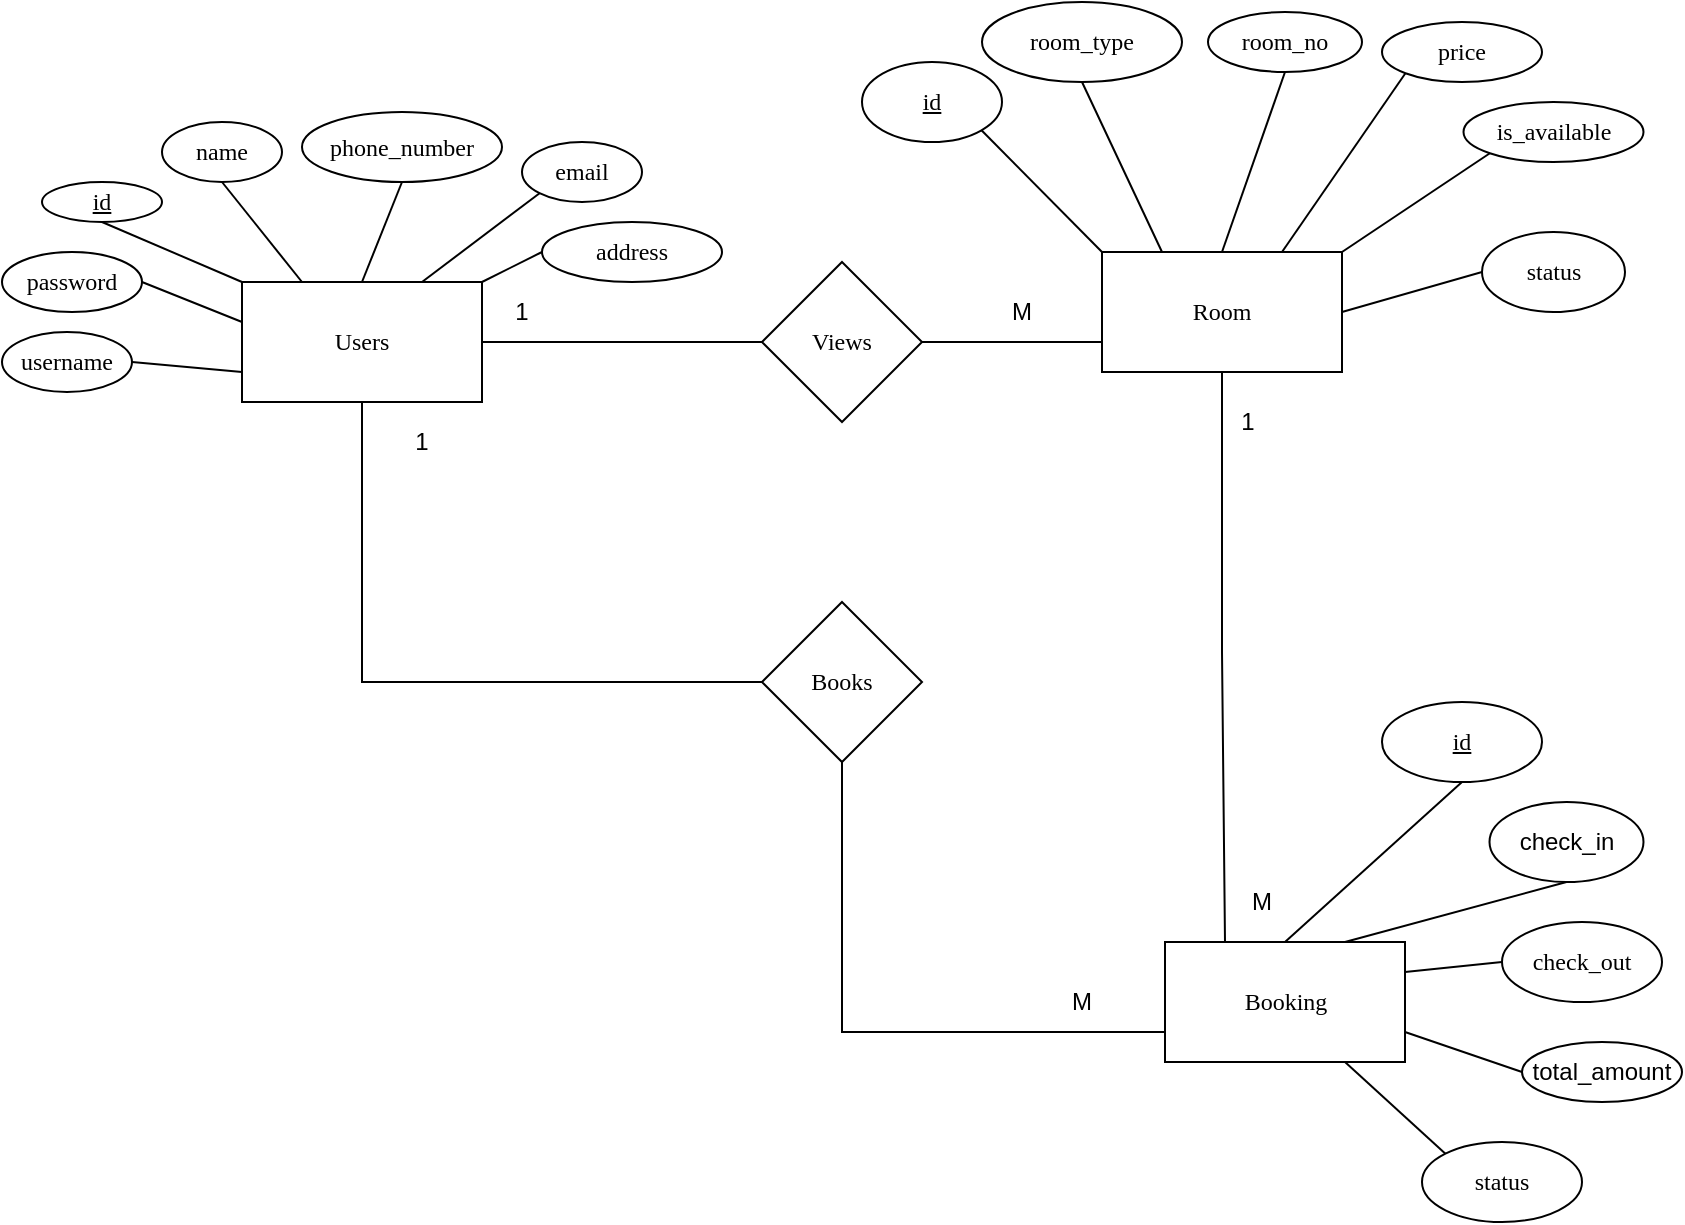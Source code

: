 <mxfile version="24.7.16" pages="2">
  <diagram id="R2lEEEUBdFMjLlhIrx00" name="Page-1">
    <mxGraphModel dx="910" dy="408" grid="1" gridSize="10" guides="1" tooltips="1" connect="1" arrows="1" fold="1" page="1" pageScale="1" pageWidth="850" pageHeight="1100" math="0" shadow="0" extFonts="Permanent Marker^https://fonts.googleapis.com/css?family=Permanent+Marker">
      <root>
        <mxCell id="0" />
        <mxCell id="1" parent="0" />
        <mxCell id="fLYHL4tcDxd5EElu4zDd-1" value="&lt;font face=&quot;Times New Roman&quot;&gt;Users&lt;/font&gt;" style="rounded=0;whiteSpace=wrap;html=1;" parent="1" vertex="1">
          <mxGeometry x="140" y="180" width="120" height="60" as="geometry" />
        </mxCell>
        <mxCell id="fLYHL4tcDxd5EElu4zDd-2" value="&lt;font face=&quot;Times New Roman&quot;&gt;Room&lt;/font&gt;" style="rounded=0;whiteSpace=wrap;html=1;" parent="1" vertex="1">
          <mxGeometry x="570" y="165" width="120" height="60" as="geometry" />
        </mxCell>
        <mxCell id="fLYHL4tcDxd5EElu4zDd-4" value="&lt;font face=&quot;Times New Roman&quot;&gt;Booking&lt;/font&gt;" style="rounded=0;whiteSpace=wrap;html=1;" parent="1" vertex="1">
          <mxGeometry x="601.5" y="510" width="120" height="60" as="geometry" />
        </mxCell>
        <mxCell id="fLYHL4tcDxd5EElu4zDd-5" value="&lt;font face=&quot;Times New Roman&quot;&gt;name&lt;/font&gt;" style="ellipse;whiteSpace=wrap;html=1;" parent="1" vertex="1">
          <mxGeometry x="100" y="100" width="60" height="30" as="geometry" />
        </mxCell>
        <mxCell id="fLYHL4tcDxd5EElu4zDd-6" value="&lt;font face=&quot;Times New Roman&quot;&gt;address&lt;/font&gt;" style="ellipse;whiteSpace=wrap;html=1;" parent="1" vertex="1">
          <mxGeometry x="290" y="150" width="90" height="30" as="geometry" />
        </mxCell>
        <mxCell id="fLYHL4tcDxd5EElu4zDd-7" value="&lt;font face=&quot;Times New Roman&quot;&gt;email&lt;/font&gt;" style="ellipse;whiteSpace=wrap;html=1;" parent="1" vertex="1">
          <mxGeometry x="280" y="110" width="60" height="30" as="geometry" />
        </mxCell>
        <mxCell id="fLYHL4tcDxd5EElu4zDd-9" value="&lt;font face=&quot;Times New Roman&quot;&gt;username&lt;/font&gt;" style="ellipse;whiteSpace=wrap;html=1;" parent="1" vertex="1">
          <mxGeometry x="20" y="205" width="65" height="30" as="geometry" />
        </mxCell>
        <mxCell id="fLYHL4tcDxd5EElu4zDd-10" value="&lt;font face=&quot;Times New Roman&quot;&gt;password&lt;/font&gt;" style="ellipse;whiteSpace=wrap;html=1;" parent="1" vertex="1">
          <mxGeometry x="20" y="165" width="70" height="30" as="geometry" />
        </mxCell>
        <mxCell id="fLYHL4tcDxd5EElu4zDd-11" value="&lt;u&gt;&lt;font face=&quot;Times New Roman&quot;&gt;id&lt;/font&gt;&lt;/u&gt;" style="ellipse;whiteSpace=wrap;html=1;" parent="1" vertex="1">
          <mxGeometry x="40" y="130" width="60" height="20" as="geometry" />
        </mxCell>
        <mxCell id="fLYHL4tcDxd5EElu4zDd-16" value="&lt;font face=&quot;Times New Roman&quot;&gt;&lt;u&gt;id&lt;/u&gt;&lt;/font&gt;" style="ellipse;whiteSpace=wrap;html=1;" parent="1" vertex="1">
          <mxGeometry x="710" y="390" width="80" height="40" as="geometry" />
        </mxCell>
        <mxCell id="fLYHL4tcDxd5EElu4zDd-17" value="check_in" style="ellipse;whiteSpace=wrap;html=1;" parent="1" vertex="1">
          <mxGeometry x="763.75" y="440" width="77" height="40" as="geometry" />
        </mxCell>
        <mxCell id="fLYHL4tcDxd5EElu4zDd-18" value="&lt;font face=&quot;Times New Roman&quot;&gt;check_out&lt;/font&gt;" style="ellipse;whiteSpace=wrap;html=1;" parent="1" vertex="1">
          <mxGeometry x="770" y="500" width="80" height="40" as="geometry" />
        </mxCell>
        <mxCell id="fLYHL4tcDxd5EElu4zDd-19" value="&lt;font face=&quot;Times New Roman&quot;&gt;&lt;u&gt;id&lt;/u&gt;&lt;/font&gt;" style="ellipse;whiteSpace=wrap;html=1;" parent="1" vertex="1">
          <mxGeometry x="450" y="70" width="70" height="40" as="geometry" />
        </mxCell>
        <mxCell id="fLYHL4tcDxd5EElu4zDd-20" value="&lt;font face=&quot;Times New Roman&quot;&gt;price&lt;/font&gt;" style="ellipse;whiteSpace=wrap;html=1;" parent="1" vertex="1">
          <mxGeometry x="710" y="50" width="80" height="30" as="geometry" />
        </mxCell>
        <mxCell id="fLYHL4tcDxd5EElu4zDd-21" value="&lt;font face=&quot;Times New Roman&quot;&gt;room_no&lt;/font&gt;" style="ellipse;whiteSpace=wrap;html=1;" parent="1" vertex="1">
          <mxGeometry x="623" y="45" width="77" height="30" as="geometry" />
        </mxCell>
        <mxCell id="fLYHL4tcDxd5EElu4zDd-22" value="&lt;font face=&quot;Times New Roman&quot;&gt;room_type&lt;/font&gt;" style="ellipse;whiteSpace=wrap;html=1;" parent="1" vertex="1">
          <mxGeometry x="510" y="40" width="100" height="40" as="geometry" />
        </mxCell>
        <mxCell id="fLYHL4tcDxd5EElu4zDd-23" value="&lt;font face=&quot;Times New Roman&quot;&gt;is_available&lt;/font&gt;" style="ellipse;whiteSpace=wrap;html=1;" parent="1" vertex="1">
          <mxGeometry x="750.75" y="90" width="90" height="30" as="geometry" />
        </mxCell>
        <mxCell id="fLYHL4tcDxd5EElu4zDd-56" value="&lt;font face=&quot;Times New Roman&quot;&gt;Books&lt;/font&gt;" style="rhombus;whiteSpace=wrap;html=1;" parent="1" vertex="1">
          <mxGeometry x="400" y="340" width="80" height="80" as="geometry" />
        </mxCell>
        <mxCell id="fLYHL4tcDxd5EElu4zDd-62" value="&lt;font face=&quot;Times New Roman&quot;&gt;Views&lt;/font&gt;" style="rhombus;whiteSpace=wrap;html=1;" parent="1" vertex="1">
          <mxGeometry x="400" y="170" width="80" height="80" as="geometry" />
        </mxCell>
        <mxCell id="fLYHL4tcDxd5EElu4zDd-68" value="&lt;font face=&quot;Times New Roman&quot;&gt;phone_number&lt;/font&gt;" style="ellipse;whiteSpace=wrap;html=1;" parent="1" vertex="1">
          <mxGeometry x="170" y="95" width="100" height="35" as="geometry" />
        </mxCell>
        <mxCell id="BmfCAO9PKZx3MC8V4XvH-1" value="" style="endArrow=none;html=1;rounded=0;exitX=1;exitY=0;exitDx=0;exitDy=0;entryX=0;entryY=0.5;entryDx=0;entryDy=0;" parent="1" source="fLYHL4tcDxd5EElu4zDd-1" target="fLYHL4tcDxd5EElu4zDd-6" edge="1">
          <mxGeometry width="50" height="50" relative="1" as="geometry">
            <mxPoint x="320" y="290" as="sourcePoint" />
            <mxPoint x="370" y="240" as="targetPoint" />
          </mxGeometry>
        </mxCell>
        <mxCell id="BmfCAO9PKZx3MC8V4XvH-2" value="" style="endArrow=none;html=1;rounded=0;exitX=0.5;exitY=0;exitDx=0;exitDy=0;entryX=0.5;entryY=1;entryDx=0;entryDy=0;" parent="1" source="fLYHL4tcDxd5EElu4zDd-1" target="fLYHL4tcDxd5EElu4zDd-68" edge="1">
          <mxGeometry width="50" height="50" relative="1" as="geometry">
            <mxPoint x="180" y="180" as="sourcePoint" />
            <mxPoint x="210" y="135" as="targetPoint" />
          </mxGeometry>
        </mxCell>
        <mxCell id="BmfCAO9PKZx3MC8V4XvH-3" value="" style="endArrow=none;html=1;rounded=0;exitX=0.75;exitY=0;exitDx=0;exitDy=0;entryX=0;entryY=1;entryDx=0;entryDy=0;" parent="1" source="fLYHL4tcDxd5EElu4zDd-1" target="fLYHL4tcDxd5EElu4zDd-7" edge="1">
          <mxGeometry width="50" height="50" relative="1" as="geometry">
            <mxPoint x="280" y="200" as="sourcePoint" />
            <mxPoint x="310" y="155" as="targetPoint" />
          </mxGeometry>
        </mxCell>
        <mxCell id="BmfCAO9PKZx3MC8V4XvH-4" value="" style="endArrow=none;html=1;rounded=0;exitX=0.25;exitY=0;exitDx=0;exitDy=0;entryX=0.5;entryY=1;entryDx=0;entryDy=0;" parent="1" source="fLYHL4tcDxd5EElu4zDd-1" target="fLYHL4tcDxd5EElu4zDd-5" edge="1">
          <mxGeometry width="50" height="50" relative="1" as="geometry">
            <mxPoint x="150" y="170" as="sourcePoint" />
            <mxPoint x="180" y="125" as="targetPoint" />
          </mxGeometry>
        </mxCell>
        <mxCell id="BmfCAO9PKZx3MC8V4XvH-5" value="" style="endArrow=none;html=1;rounded=0;exitX=0;exitY=0;exitDx=0;exitDy=0;entryX=0.5;entryY=1;entryDx=0;entryDy=0;" parent="1" source="fLYHL4tcDxd5EElu4zDd-1" target="fLYHL4tcDxd5EElu4zDd-11" edge="1">
          <mxGeometry width="50" height="50" relative="1" as="geometry">
            <mxPoint x="180" y="190" as="sourcePoint" />
            <mxPoint x="140" y="140" as="targetPoint" />
          </mxGeometry>
        </mxCell>
        <mxCell id="BmfCAO9PKZx3MC8V4XvH-6" value="" style="endArrow=none;html=1;rounded=0;entryX=1;entryY=0.5;entryDx=0;entryDy=0;" parent="1" target="fLYHL4tcDxd5EElu4zDd-10" edge="1">
          <mxGeometry width="50" height="50" relative="1" as="geometry">
            <mxPoint x="140" y="200" as="sourcePoint" />
            <mxPoint x="150" y="150" as="targetPoint" />
          </mxGeometry>
        </mxCell>
        <mxCell id="BmfCAO9PKZx3MC8V4XvH-7" value="" style="endArrow=none;html=1;rounded=0;exitX=0;exitY=0.75;exitDx=0;exitDy=0;entryX=1;entryY=0.5;entryDx=0;entryDy=0;" parent="1" source="fLYHL4tcDxd5EElu4zDd-1" target="fLYHL4tcDxd5EElu4zDd-9" edge="1">
          <mxGeometry width="50" height="50" relative="1" as="geometry">
            <mxPoint x="200" y="210" as="sourcePoint" />
            <mxPoint x="160" y="160" as="targetPoint" />
          </mxGeometry>
        </mxCell>
        <mxCell id="BmfCAO9PKZx3MC8V4XvH-9" value="" style="endArrow=none;html=1;rounded=0;exitX=0;exitY=0;exitDx=0;exitDy=0;entryX=1;entryY=1;entryDx=0;entryDy=0;" parent="1" source="fLYHL4tcDxd5EElu4zDd-2" target="fLYHL4tcDxd5EElu4zDd-19" edge="1">
          <mxGeometry width="50" height="50" relative="1" as="geometry">
            <mxPoint x="550" y="160" as="sourcePoint" />
            <mxPoint x="510" y="110" as="targetPoint" />
          </mxGeometry>
        </mxCell>
        <mxCell id="BmfCAO9PKZx3MC8V4XvH-10" value="" style="endArrow=none;html=1;rounded=0;exitX=0.75;exitY=0;exitDx=0;exitDy=0;entryX=0;entryY=1;entryDx=0;entryDy=0;" parent="1" source="fLYHL4tcDxd5EElu4zDd-2" target="fLYHL4tcDxd5EElu4zDd-20" edge="1">
          <mxGeometry width="50" height="50" relative="1" as="geometry">
            <mxPoint x="731.5" y="150" as="sourcePoint" />
            <mxPoint x="681.5" y="89" as="targetPoint" />
          </mxGeometry>
        </mxCell>
        <mxCell id="BmfCAO9PKZx3MC8V4XvH-11" value="" style="endArrow=none;html=1;rounded=0;exitX=0.25;exitY=0;exitDx=0;exitDy=0;entryX=0.5;entryY=1;entryDx=0;entryDy=0;" parent="1" source="fLYHL4tcDxd5EElu4zDd-2" target="fLYHL4tcDxd5EElu4zDd-22" edge="1">
          <mxGeometry width="50" height="50" relative="1" as="geometry">
            <mxPoint x="610" y="161" as="sourcePoint" />
            <mxPoint x="560" y="100" as="targetPoint" />
          </mxGeometry>
        </mxCell>
        <mxCell id="BmfCAO9PKZx3MC8V4XvH-12" value="" style="endArrow=none;html=1;rounded=0;exitX=0.5;exitY=0;exitDx=0;exitDy=0;entryX=0.5;entryY=1;entryDx=0;entryDy=0;" parent="1" source="fLYHL4tcDxd5EElu4zDd-2" target="fLYHL4tcDxd5EElu4zDd-21" edge="1">
          <mxGeometry width="50" height="50" relative="1" as="geometry">
            <mxPoint x="590" y="195" as="sourcePoint" />
            <mxPoint x="540" y="134" as="targetPoint" />
          </mxGeometry>
        </mxCell>
        <mxCell id="BmfCAO9PKZx3MC8V4XvH-13" value="" style="endArrow=none;html=1;rounded=0;exitX=0;exitY=1;exitDx=0;exitDy=0;entryX=1;entryY=0;entryDx=0;entryDy=0;" parent="1" source="fLYHL4tcDxd5EElu4zDd-23" target="fLYHL4tcDxd5EElu4zDd-2" edge="1">
          <mxGeometry width="50" height="50" relative="1" as="geometry">
            <mxPoint x="750" y="176" as="sourcePoint" />
            <mxPoint x="700" y="115" as="targetPoint" />
          </mxGeometry>
        </mxCell>
        <mxCell id="BmfCAO9PKZx3MC8V4XvH-18" value="" style="endArrow=none;html=1;rounded=0;exitX=0;exitY=0.75;exitDx=0;exitDy=0;entryX=1;entryY=0.5;entryDx=0;entryDy=0;" parent="1" source="fLYHL4tcDxd5EElu4zDd-2" target="fLYHL4tcDxd5EElu4zDd-62" edge="1">
          <mxGeometry width="50" height="50" relative="1" as="geometry">
            <mxPoint x="532" y="195" as="sourcePoint" />
            <mxPoint x="490" y="260" as="targetPoint" />
          </mxGeometry>
        </mxCell>
        <mxCell id="BmfCAO9PKZx3MC8V4XvH-19" value="" style="endArrow=none;html=1;rounded=0;exitX=0;exitY=0.5;exitDx=0;exitDy=0;entryX=1;entryY=0.5;entryDx=0;entryDy=0;" parent="1" source="fLYHL4tcDxd5EElu4zDd-62" target="fLYHL4tcDxd5EElu4zDd-1" edge="1">
          <mxGeometry width="50" height="50" relative="1" as="geometry">
            <mxPoint x="580" y="220" as="sourcePoint" />
            <mxPoint x="490" y="220" as="targetPoint" />
          </mxGeometry>
        </mxCell>
        <mxCell id="BmfCAO9PKZx3MC8V4XvH-25" value="" style="endArrow=none;html=1;rounded=0;exitX=0;exitY=0.5;exitDx=0;exitDy=0;entryX=1;entryY=0.25;entryDx=0;entryDy=0;" parent="1" source="fLYHL4tcDxd5EElu4zDd-18" target="fLYHL4tcDxd5EElu4zDd-4" edge="1">
          <mxGeometry width="50" height="50" relative="1" as="geometry">
            <mxPoint x="798" y="450" as="sourcePoint" />
            <mxPoint x="720" y="510" as="targetPoint" />
          </mxGeometry>
        </mxCell>
        <mxCell id="BmfCAO9PKZx3MC8V4XvH-26" value="" style="endArrow=none;html=1;rounded=0;entryX=0.75;entryY=0;entryDx=0;entryDy=0;exitX=0.5;exitY=1;exitDx=0;exitDy=0;" parent="1" source="fLYHL4tcDxd5EElu4zDd-17" target="fLYHL4tcDxd5EElu4zDd-4" edge="1">
          <mxGeometry width="50" height="50" relative="1" as="geometry">
            <mxPoint x="725" y="430" as="sourcePoint" />
            <mxPoint x="637" y="510" as="targetPoint" />
          </mxGeometry>
        </mxCell>
        <mxCell id="BmfCAO9PKZx3MC8V4XvH-27" value="" style="endArrow=none;html=1;rounded=0;entryX=0.5;entryY=0;entryDx=0;entryDy=0;exitX=0.5;exitY=1;exitDx=0;exitDy=0;" parent="1" source="fLYHL4tcDxd5EElu4zDd-16" target="fLYHL4tcDxd5EElu4zDd-4" edge="1">
          <mxGeometry width="50" height="50" relative="1" as="geometry">
            <mxPoint x="378" y="500" as="sourcePoint" />
            <mxPoint x="290" y="580" as="targetPoint" />
          </mxGeometry>
        </mxCell>
        <mxCell id="BmfCAO9PKZx3MC8V4XvH-30" value="" style="endArrow=none;html=1;rounded=0;entryX=0;entryY=0.75;entryDx=0;entryDy=0;exitX=0.5;exitY=1;exitDx=0;exitDy=0;" parent="1" target="fLYHL4tcDxd5EElu4zDd-4" edge="1" source="fLYHL4tcDxd5EElu4zDd-56">
          <mxGeometry width="50" height="50" relative="1" as="geometry">
            <mxPoint x="440" y="430" as="sourcePoint" />
            <mxPoint x="310" y="600" as="targetPoint" />
            <Array as="points">
              <mxPoint x="440" y="555" />
            </Array>
          </mxGeometry>
        </mxCell>
        <mxCell id="rIPB2zGvpNcosHAhXYTp-1" value="1" style="text;html=1;strokeColor=none;fillColor=none;align=center;verticalAlign=middle;whiteSpace=wrap;rounded=0;" parent="1" vertex="1">
          <mxGeometry x="260" y="185" width="40" height="20" as="geometry" />
        </mxCell>
        <mxCell id="rIPB2zGvpNcosHAhXYTp-2" value="M" style="text;html=1;strokeColor=none;fillColor=none;align=center;verticalAlign=middle;whiteSpace=wrap;rounded=0;" parent="1" vertex="1">
          <mxGeometry x="510" y="185" width="40" height="20" as="geometry" />
        </mxCell>
        <mxCell id="rIPB2zGvpNcosHAhXYTp-4" value="M" style="text;html=1;strokeColor=none;fillColor=none;align=center;verticalAlign=middle;whiteSpace=wrap;rounded=0;" parent="1" vertex="1">
          <mxGeometry x="540" y="530" width="40" height="20" as="geometry" />
        </mxCell>
        <mxCell id="xUq2yvBSmd-1U9rwPhvT-5" value="&lt;font face=&quot;Times New Roman&quot;&gt;status&lt;/font&gt;" style="ellipse;whiteSpace=wrap;html=1;" parent="1" vertex="1">
          <mxGeometry x="760" y="155" width="71.5" height="40" as="geometry" />
        </mxCell>
        <mxCell id="xUq2yvBSmd-1U9rwPhvT-6" value="" style="endArrow=none;html=1;rounded=0;exitX=0;exitY=0.5;exitDx=0;exitDy=0;entryX=1;entryY=0.5;entryDx=0;entryDy=0;" parent="1" source="xUq2yvBSmd-1U9rwPhvT-5" target="fLYHL4tcDxd5EElu4zDd-2" edge="1">
          <mxGeometry width="50" height="50" relative="1" as="geometry">
            <mxPoint x="760" y="160" as="sourcePoint" />
            <mxPoint x="700" y="190" as="targetPoint" />
          </mxGeometry>
        </mxCell>
        <mxCell id="xUq2yvBSmd-1U9rwPhvT-15" value="total_amount" style="ellipse;whiteSpace=wrap;html=1;" parent="1" vertex="1">
          <mxGeometry x="780" y="560" width="80" height="30" as="geometry" />
        </mxCell>
        <mxCell id="xUq2yvBSmd-1U9rwPhvT-16" value="&lt;font face=&quot;Times New Roman&quot;&gt;status&lt;/font&gt;" style="ellipse;whiteSpace=wrap;html=1;" parent="1" vertex="1">
          <mxGeometry x="730" y="610" width="80" height="40" as="geometry" />
        </mxCell>
        <mxCell id="xUq2yvBSmd-1U9rwPhvT-18" value="" style="endArrow=none;html=1;rounded=0;exitX=0;exitY=0.5;exitDx=0;exitDy=0;entryX=1;entryY=0.75;entryDx=0;entryDy=0;" parent="1" source="xUq2yvBSmd-1U9rwPhvT-15" target="fLYHL4tcDxd5EElu4zDd-4" edge="1">
          <mxGeometry width="50" height="50" relative="1" as="geometry">
            <mxPoint x="773" y="545" as="sourcePoint" />
            <mxPoint x="740" y="560" as="targetPoint" />
          </mxGeometry>
        </mxCell>
        <mxCell id="xUq2yvBSmd-1U9rwPhvT-19" value="" style="endArrow=none;html=1;rounded=0;exitX=0;exitY=0;exitDx=0;exitDy=0;entryX=0.75;entryY=1;entryDx=0;entryDy=0;" parent="1" source="xUq2yvBSmd-1U9rwPhvT-16" target="fLYHL4tcDxd5EElu4zDd-4" edge="1">
          <mxGeometry width="50" height="50" relative="1" as="geometry">
            <mxPoint x="800" y="540" as="sourcePoint" />
            <mxPoint x="767" y="555" as="targetPoint" />
          </mxGeometry>
        </mxCell>
        <mxCell id="IlOnFfMFa660focGQdXx-1" value="" style="endArrow=none;html=1;rounded=0;exitX=0;exitY=0.5;exitDx=0;exitDy=0;entryX=0.5;entryY=1;entryDx=0;entryDy=0;" edge="1" parent="1" source="fLYHL4tcDxd5EElu4zDd-56" target="fLYHL4tcDxd5EElu4zDd-1">
          <mxGeometry width="50" height="50" relative="1" as="geometry">
            <mxPoint x="410" y="220" as="sourcePoint" />
            <mxPoint x="270" y="220" as="targetPoint" />
            <Array as="points">
              <mxPoint x="200" y="380" />
            </Array>
          </mxGeometry>
        </mxCell>
        <mxCell id="IlOnFfMFa660focGQdXx-2" value="1" style="text;html=1;strokeColor=none;fillColor=none;align=center;verticalAlign=middle;whiteSpace=wrap;rounded=0;" vertex="1" parent="1">
          <mxGeometry x="210" y="250" width="40" height="20" as="geometry" />
        </mxCell>
        <mxCell id="IlOnFfMFa660focGQdXx-3" value="" style="endArrow=none;html=1;rounded=0;exitX=0.25;exitY=0;exitDx=0;exitDy=0;entryX=0.5;entryY=1;entryDx=0;entryDy=0;" edge="1" parent="1" source="fLYHL4tcDxd5EElu4zDd-4" target="fLYHL4tcDxd5EElu4zDd-2">
          <mxGeometry width="50" height="50" relative="1" as="geometry">
            <mxPoint x="810" y="365" as="sourcePoint" />
            <mxPoint x="610" y="225" as="targetPoint" />
            <Array as="points">
              <mxPoint x="630" y="365" />
            </Array>
          </mxGeometry>
        </mxCell>
        <mxCell id="IlOnFfMFa660focGQdXx-4" value="1" style="text;html=1;strokeColor=none;fillColor=none;align=center;verticalAlign=middle;whiteSpace=wrap;rounded=0;" vertex="1" parent="1">
          <mxGeometry x="623" y="240" width="40" height="20" as="geometry" />
        </mxCell>
        <mxCell id="IlOnFfMFa660focGQdXx-5" value="M" style="text;html=1;strokeColor=none;fillColor=none;align=center;verticalAlign=middle;whiteSpace=wrap;rounded=0;" vertex="1" parent="1">
          <mxGeometry x="630" y="480" width="40" height="20" as="geometry" />
        </mxCell>
      </root>
    </mxGraphModel>
  </diagram>
  <diagram id="hUpse5ehj6FRnO1Fl-fh" name="Page-2">
    <mxGraphModel dx="951" dy="412" grid="1" gridSize="10" guides="1" tooltips="1" connect="1" arrows="1" fold="1" page="1" pageScale="1" pageWidth="827" pageHeight="1169" math="0" shadow="0">
      <root>
        <mxCell id="0" />
        <mxCell id="1" parent="0" />
      </root>
    </mxGraphModel>
  </diagram>
</mxfile>
